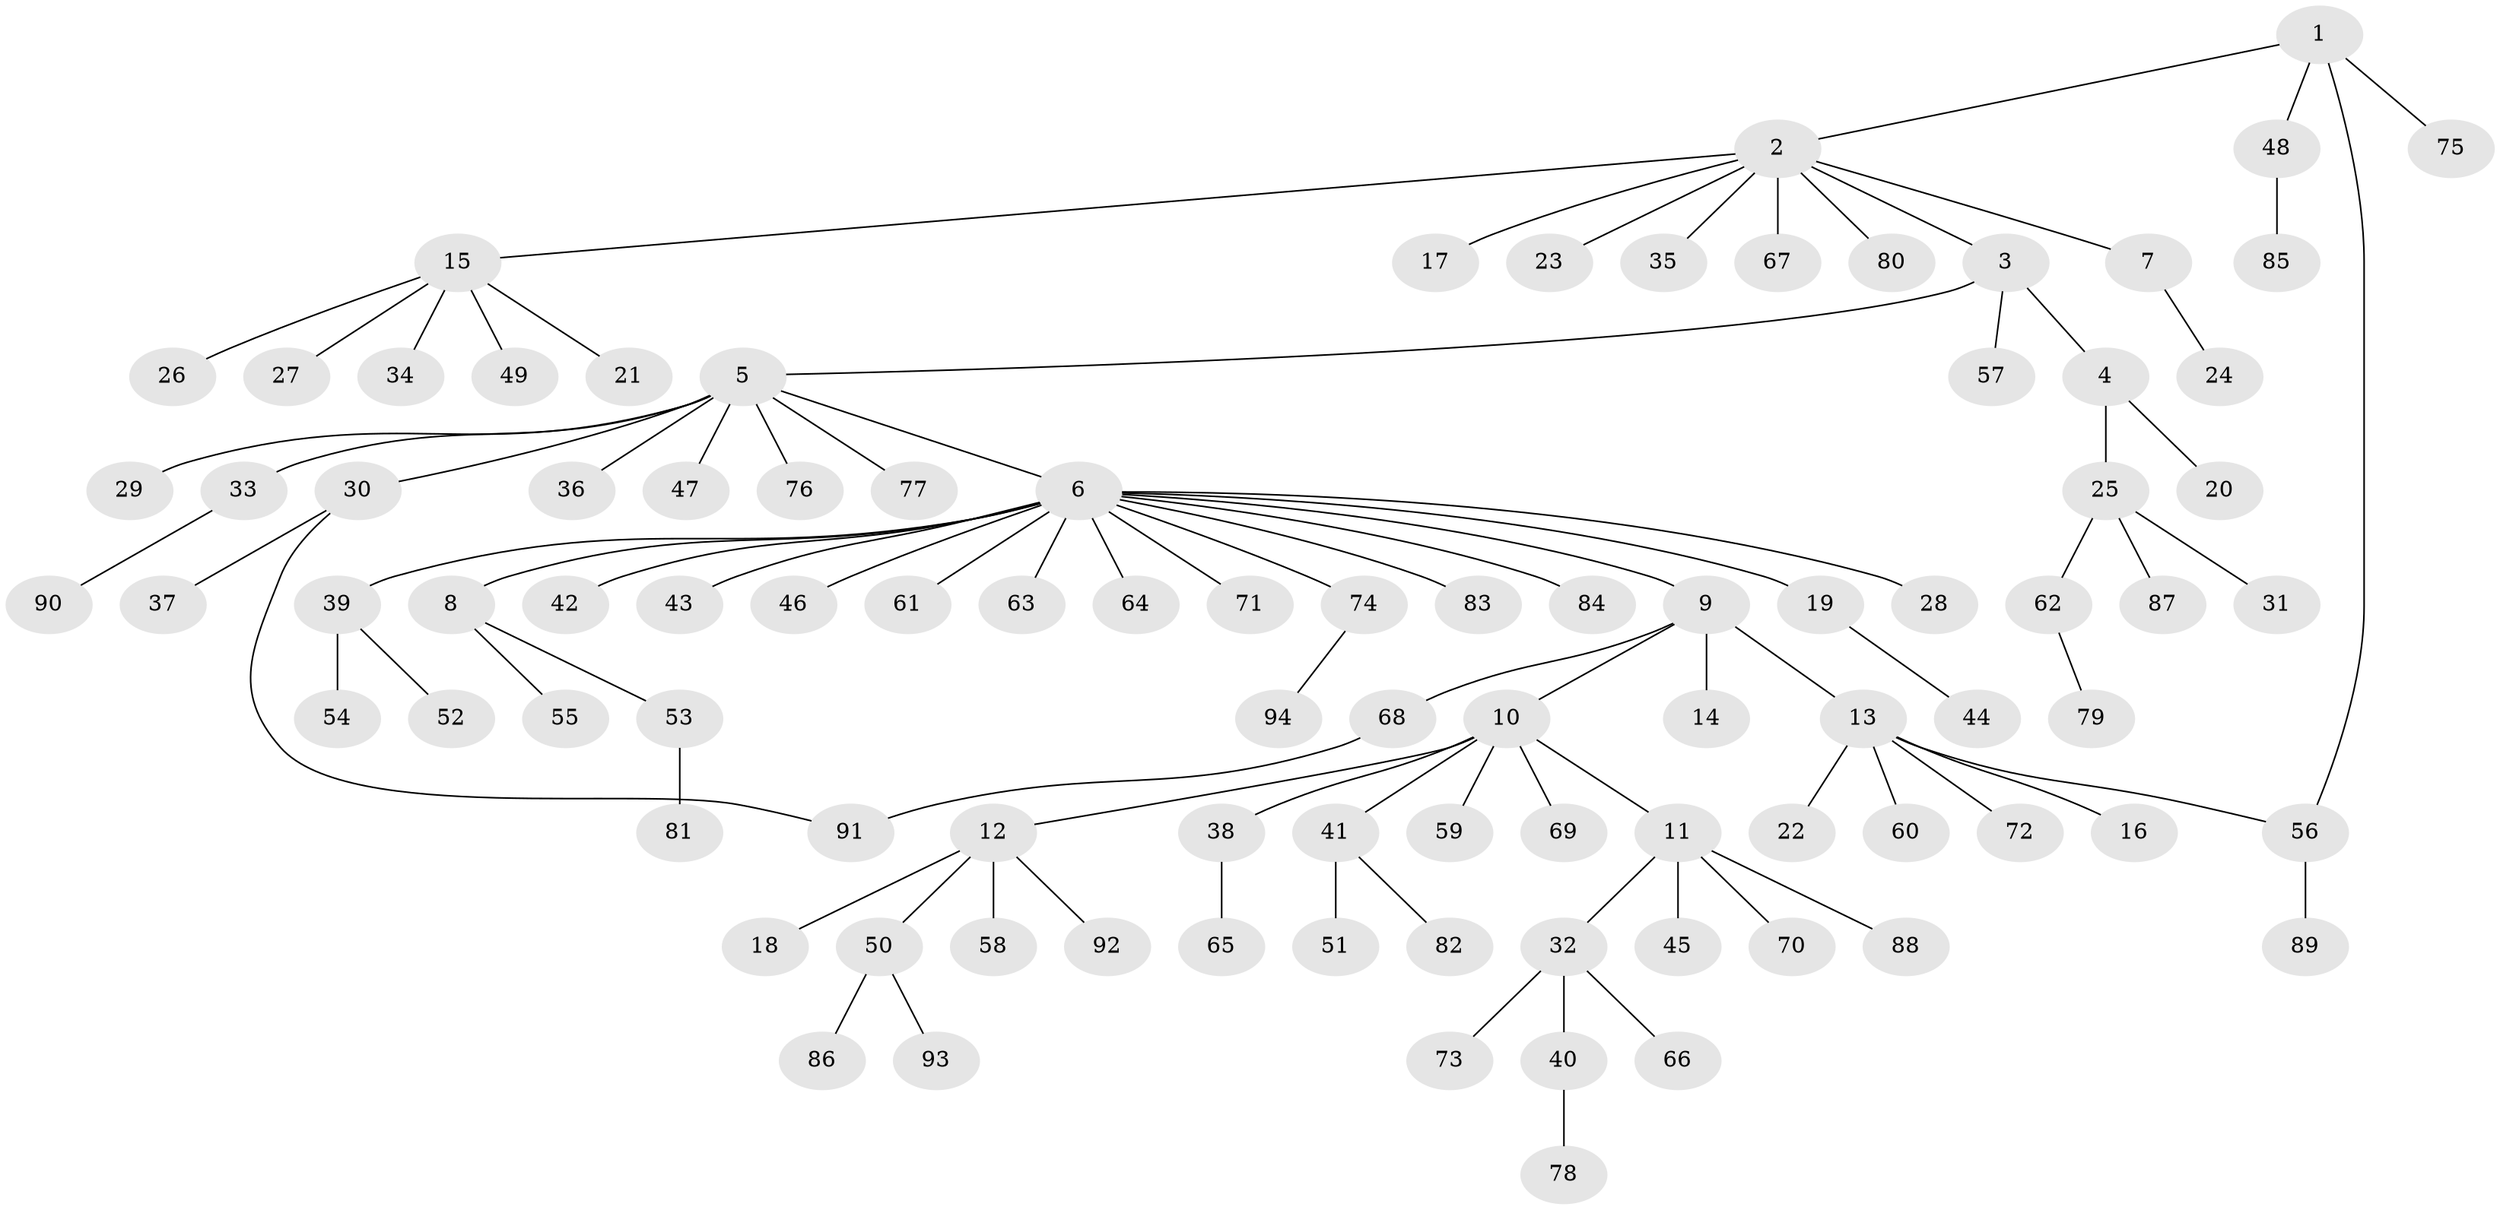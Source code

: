 // coarse degree distribution, {5: 0.057971014492753624, 8: 0.028985507246376812, 3: 0.028985507246376812, 2: 0.07246376811594203, 10: 0.014492753623188406, 15: 0.014492753623188406, 1: 0.7536231884057971, 7: 0.014492753623188406, 4: 0.014492753623188406}
// Generated by graph-tools (version 1.1) at 2025/41/03/06/25 10:41:45]
// undirected, 94 vertices, 95 edges
graph export_dot {
graph [start="1"]
  node [color=gray90,style=filled];
  1;
  2;
  3;
  4;
  5;
  6;
  7;
  8;
  9;
  10;
  11;
  12;
  13;
  14;
  15;
  16;
  17;
  18;
  19;
  20;
  21;
  22;
  23;
  24;
  25;
  26;
  27;
  28;
  29;
  30;
  31;
  32;
  33;
  34;
  35;
  36;
  37;
  38;
  39;
  40;
  41;
  42;
  43;
  44;
  45;
  46;
  47;
  48;
  49;
  50;
  51;
  52;
  53;
  54;
  55;
  56;
  57;
  58;
  59;
  60;
  61;
  62;
  63;
  64;
  65;
  66;
  67;
  68;
  69;
  70;
  71;
  72;
  73;
  74;
  75;
  76;
  77;
  78;
  79;
  80;
  81;
  82;
  83;
  84;
  85;
  86;
  87;
  88;
  89;
  90;
  91;
  92;
  93;
  94;
  1 -- 2;
  1 -- 48;
  1 -- 56;
  1 -- 75;
  2 -- 3;
  2 -- 7;
  2 -- 15;
  2 -- 17;
  2 -- 23;
  2 -- 35;
  2 -- 67;
  2 -- 80;
  3 -- 4;
  3 -- 5;
  3 -- 57;
  4 -- 20;
  4 -- 25;
  5 -- 6;
  5 -- 29;
  5 -- 30;
  5 -- 33;
  5 -- 36;
  5 -- 47;
  5 -- 76;
  5 -- 77;
  6 -- 8;
  6 -- 9;
  6 -- 19;
  6 -- 28;
  6 -- 39;
  6 -- 42;
  6 -- 43;
  6 -- 46;
  6 -- 61;
  6 -- 63;
  6 -- 64;
  6 -- 71;
  6 -- 74;
  6 -- 83;
  6 -- 84;
  7 -- 24;
  8 -- 53;
  8 -- 55;
  9 -- 10;
  9 -- 13;
  9 -- 14;
  9 -- 68;
  10 -- 11;
  10 -- 12;
  10 -- 38;
  10 -- 41;
  10 -- 59;
  10 -- 69;
  11 -- 32;
  11 -- 45;
  11 -- 70;
  11 -- 88;
  12 -- 18;
  12 -- 50;
  12 -- 58;
  12 -- 92;
  13 -- 16;
  13 -- 22;
  13 -- 56;
  13 -- 60;
  13 -- 72;
  15 -- 21;
  15 -- 26;
  15 -- 27;
  15 -- 34;
  15 -- 49;
  19 -- 44;
  25 -- 31;
  25 -- 62;
  25 -- 87;
  30 -- 37;
  30 -- 91;
  32 -- 40;
  32 -- 66;
  32 -- 73;
  33 -- 90;
  38 -- 65;
  39 -- 52;
  39 -- 54;
  40 -- 78;
  41 -- 51;
  41 -- 82;
  48 -- 85;
  50 -- 86;
  50 -- 93;
  53 -- 81;
  56 -- 89;
  62 -- 79;
  68 -- 91;
  74 -- 94;
}
